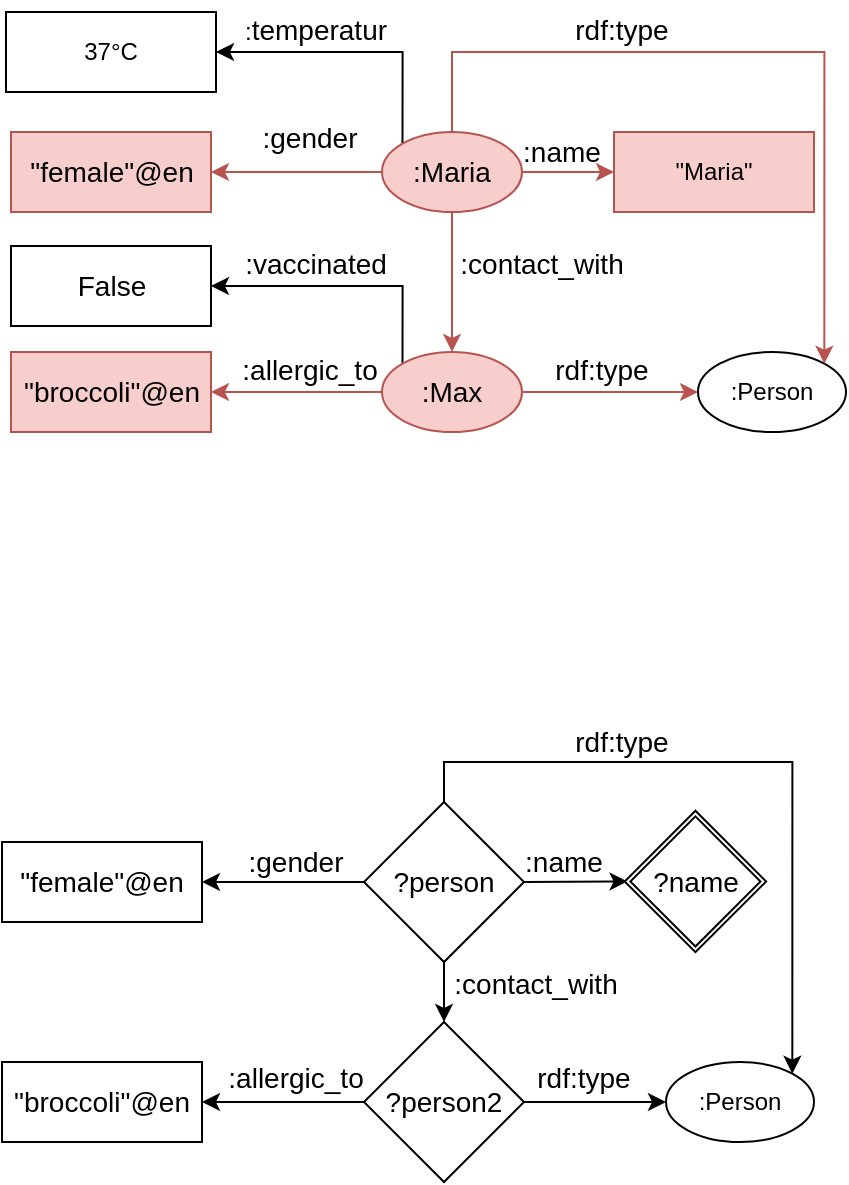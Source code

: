 <mxfile version="15.7.0" type="device"><diagram id="WofPgWxTsmhxYgGCZdcP" name="Page-1"><mxGraphModel dx="2062" dy="1180" grid="1" gridSize="10" guides="1" tooltips="1" connect="1" arrows="1" fold="1" page="1" pageScale="1" pageWidth="1169" pageHeight="1654" math="0" shadow="0"><root><mxCell id="0"/><mxCell id="1" parent="0"/><mxCell id="8y_EHj8ZCTKjYiQPOv2w-4" style="edgeStyle=orthogonalEdgeStyle;rounded=0;orthogonalLoop=1;jettySize=auto;html=1;entryX=1;entryY=0.5;entryDx=0;entryDy=0;exitX=0;exitY=0.5;exitDx=0;exitDy=0;fillColor=#f8cecc;strokeColor=#b85450;" parent="1" source="8y_EHj8ZCTKjYiQPOv2w-9" target="GPnqfyxhIQNDxbi-hz9t-29" edge="1"><mxGeometry relative="1" as="geometry"><mxPoint x="225" y="286" as="targetPoint"/><mxPoint x="290" y="286" as="sourcePoint"/></mxGeometry></mxCell><mxCell id="8y_EHj8ZCTKjYiQPOv2w-5" style="edgeStyle=orthogonalEdgeStyle;rounded=0;orthogonalLoop=1;jettySize=auto;html=1;exitX=0.5;exitY=0;exitDx=0;exitDy=0;entryX=0.5;entryY=1;entryDx=0;entryDy=0;endArrow=none;endFill=0;startArrow=classic;startFill=1;fillColor=#f8cecc;strokeColor=#b85450;" parent="1" source="8y_EHj8ZCTKjYiQPOv2w-9" target="8y_EHj8ZCTKjYiQPOv2w-32" edge="1"><mxGeometry relative="1" as="geometry"><mxPoint x="421" y="8" as="targetPoint"/></mxGeometry></mxCell><mxCell id="8y_EHj8ZCTKjYiQPOv2w-6" style="edgeStyle=orthogonalEdgeStyle;rounded=0;orthogonalLoop=1;jettySize=auto;html=1;exitX=0;exitY=0.5;exitDx=0;exitDy=0;entryX=1;entryY=0.5;entryDx=0;entryDy=0;fillColor=#f8cecc;strokeColor=#b85450;" parent="1" source="8y_EHj8ZCTKjYiQPOv2w-32" target="8y_EHj8ZCTKjYiQPOv2w-20" edge="1"><mxGeometry relative="1" as="geometry"><mxPoint x="360" y="-72" as="targetPoint"/></mxGeometry></mxCell><mxCell id="8y_EHj8ZCTKjYiQPOv2w-7" style="edgeStyle=orthogonalEdgeStyle;rounded=0;orthogonalLoop=1;jettySize=auto;html=1;exitX=1;exitY=0.5;exitDx=0;exitDy=0;entryX=0;entryY=0.5;entryDx=0;entryDy=0;fillColor=#f8cecc;strokeColor=#b85450;" parent="1" source="8y_EHj8ZCTKjYiQPOv2w-9" target="8y_EHj8ZCTKjYiQPOv2w-23" edge="1"><mxGeometry relative="1" as="geometry"><mxPoint x="385" y="108" as="targetPoint"/></mxGeometry></mxCell><mxCell id="8y_EHj8ZCTKjYiQPOv2w-50" style="edgeStyle=orthogonalEdgeStyle;rounded=0;orthogonalLoop=1;jettySize=auto;html=1;exitX=0;exitY=0;exitDx=0;exitDy=0;entryX=1;entryY=0.5;entryDx=0;entryDy=0;" parent="1" source="8y_EHj8ZCTKjYiQPOv2w-9" target="8y_EHj8ZCTKjYiQPOv2w-25" edge="1"><mxGeometry relative="1" as="geometry"><Array as="points"><mxPoint x="300" y="223"/></Array></mxGeometry></mxCell><mxCell id="8y_EHj8ZCTKjYiQPOv2w-9" value="&lt;font style=&quot;font-size: 14px&quot;&gt;:Max&lt;/font&gt;" style="ellipse;whiteSpace=wrap;html=1;fillColor=#f8cecc;strokeColor=#b85450;" parent="1" vertex="1"><mxGeometry x="290" y="256" width="70" height="40" as="geometry"/></mxCell><mxCell id="8y_EHj8ZCTKjYiQPOv2w-18" value="&lt;font style=&quot;font-size: 14px&quot;&gt;:allergic_to&lt;/font&gt;" style="text;html=1;strokeColor=none;fillColor=none;align=center;verticalAlign=middle;whiteSpace=wrap;rounded=0;" parent="1" vertex="1"><mxGeometry x="224" y="250" width="60" height="30" as="geometry"/></mxCell><mxCell id="8y_EHj8ZCTKjYiQPOv2w-20" value="&lt;font style=&quot;font-size: 14px&quot;&gt;&quot;female&quot;@en&lt;/font&gt;" style="rounded=0;whiteSpace=wrap;html=1;fillColor=#f8cecc;strokeColor=#b85450;" parent="1" vertex="1"><mxGeometry x="104.5" y="146" width="100" height="40" as="geometry"/></mxCell><mxCell id="8y_EHj8ZCTKjYiQPOv2w-21" value="&lt;font style=&quot;font-size: 14px&quot;&gt;:gender&lt;/font&gt;" style="text;html=1;strokeColor=none;fillColor=none;align=center;verticalAlign=middle;whiteSpace=wrap;rounded=0;" parent="1" vertex="1"><mxGeometry x="224" y="134" width="60" height="30" as="geometry"/></mxCell><mxCell id="8y_EHj8ZCTKjYiQPOv2w-22" value="&lt;font style=&quot;font-size: 14px&quot;&gt;rdf:type&lt;/font&gt;" style="text;html=1;strokeColor=none;fillColor=none;align=center;verticalAlign=middle;whiteSpace=wrap;rounded=0;" parent="1" vertex="1"><mxGeometry x="370" y="250" width="60" height="30" as="geometry"/></mxCell><mxCell id="8y_EHj8ZCTKjYiQPOv2w-23" value=":Person" style="ellipse;whiteSpace=wrap;html=1;" parent="1" vertex="1"><mxGeometry x="448" y="256" width="74" height="40" as="geometry"/></mxCell><mxCell id="8y_EHj8ZCTKjYiQPOv2w-24" value=":&lt;font style=&quot;font-size: 14px&quot;&gt;temperatur&lt;/font&gt;" style="text;html=1;strokeColor=none;fillColor=none;align=center;verticalAlign=middle;whiteSpace=wrap;rounded=0;" parent="1" vertex="1"><mxGeometry x="227" y="80" width="60" height="30" as="geometry"/></mxCell><mxCell id="8y_EHj8ZCTKjYiQPOv2w-25" value="&lt;font style=&quot;font-size: 14px&quot;&gt;False&lt;/font&gt;" style="rounded=0;whiteSpace=wrap;html=1;" parent="1" vertex="1"><mxGeometry x="104.5" y="203" width="100" height="40" as="geometry"/></mxCell><mxCell id="8y_EHj8ZCTKjYiQPOv2w-31" style="edgeStyle=orthogonalEdgeStyle;rounded=0;orthogonalLoop=1;jettySize=auto;html=1;exitX=0.5;exitY=0;exitDx=0;exitDy=0;entryX=1;entryY=0;entryDx=0;entryDy=0;fillColor=#f8cecc;strokeColor=#b85450;" parent="1" source="8y_EHj8ZCTKjYiQPOv2w-32" target="8y_EHj8ZCTKjYiQPOv2w-23" edge="1"><mxGeometry relative="1" as="geometry"><mxPoint x="832" y="107.9" as="targetPoint"/><Array as="points"><mxPoint x="325" y="106"/><mxPoint x="511" y="106"/></Array></mxGeometry></mxCell><mxCell id="8y_EHj8ZCTKjYiQPOv2w-52" style="edgeStyle=orthogonalEdgeStyle;rounded=0;orthogonalLoop=1;jettySize=auto;html=1;exitX=0;exitY=0;exitDx=0;exitDy=0;entryX=1;entryY=0.5;entryDx=0;entryDy=0;" parent="1" source="8y_EHj8ZCTKjYiQPOv2w-32" target="8y_EHj8ZCTKjYiQPOv2w-37" edge="1"><mxGeometry relative="1" as="geometry"><Array as="points"><mxPoint x="301" y="106"/></Array></mxGeometry></mxCell><mxCell id="GPnqfyxhIQNDxbi-hz9t-35" style="edgeStyle=orthogonalEdgeStyle;rounded=0;orthogonalLoop=1;jettySize=auto;html=1;exitX=1;exitY=0.5;exitDx=0;exitDy=0;entryX=0;entryY=0.5;entryDx=0;entryDy=0;fontSize=14;startArrow=none;startFill=0;endArrow=classic;endFill=1;fillColor=#f8cecc;strokeColor=#b85450;" edge="1" parent="1" source="8y_EHj8ZCTKjYiQPOv2w-32" target="GPnqfyxhIQNDxbi-hz9t-34"><mxGeometry relative="1" as="geometry"/></mxCell><mxCell id="8y_EHj8ZCTKjYiQPOv2w-32" value="&lt;font style=&quot;font-size: 14px&quot;&gt;:Maria&lt;/font&gt;" style="ellipse;whiteSpace=wrap;html=1;fillColor=#f8cecc;strokeColor=#b85450;" parent="1" vertex="1"><mxGeometry x="290" y="146" width="70" height="40" as="geometry"/></mxCell><mxCell id="8y_EHj8ZCTKjYiQPOv2w-37" value="37°C" style="rounded=0;whiteSpace=wrap;html=1;" parent="1" vertex="1"><mxGeometry x="102" y="86.0" width="105" height="40" as="geometry"/></mxCell><mxCell id="8y_EHj8ZCTKjYiQPOv2w-42" value="&lt;font style=&quot;font-size: 14px&quot;&gt;:name&lt;/font&gt;" style="text;html=1;strokeColor=none;fillColor=none;align=center;verticalAlign=middle;whiteSpace=wrap;rounded=0;" parent="1" vertex="1"><mxGeometry x="350" y="141" width="60" height="30" as="geometry"/></mxCell><mxCell id="8y_EHj8ZCTKjYiQPOv2w-43" value="&lt;font style=&quot;font-size: 14px&quot;&gt;rdf:type&lt;/font&gt;" style="text;html=1;strokeColor=none;fillColor=none;align=center;verticalAlign=middle;whiteSpace=wrap;rounded=0;" parent="1" vertex="1"><mxGeometry x="361" y="604" width="60" height="30" as="geometry"/></mxCell><mxCell id="8y_EHj8ZCTKjYiQPOv2w-46" value="&lt;font style=&quot;font-size: 14px&quot;&gt;:vaccinated&lt;/font&gt;" style="text;html=1;strokeColor=none;fillColor=none;align=center;verticalAlign=middle;whiteSpace=wrap;rounded=0;" parent="1" vertex="1"><mxGeometry x="227" y="197" width="60" height="30" as="geometry"/></mxCell><mxCell id="GPnqfyxhIQNDxbi-hz9t-11" style="edgeStyle=orthogonalEdgeStyle;rounded=0;orthogonalLoop=1;jettySize=auto;html=1;exitX=0;exitY=0.5;exitDx=0;exitDy=0;entryX=1;entryY=0.5;entryDx=0;entryDy=0;" edge="1" parent="1" source="GPnqfyxhIQNDxbi-hz9t-4" target="GPnqfyxhIQNDxbi-hz9t-9"><mxGeometry relative="1" as="geometry"/></mxCell><mxCell id="GPnqfyxhIQNDxbi-hz9t-22" style="edgeStyle=orthogonalEdgeStyle;rounded=0;orthogonalLoop=1;jettySize=auto;html=1;exitX=0.5;exitY=1;exitDx=0;exitDy=0;entryX=0.5;entryY=0;entryDx=0;entryDy=0;fontSize=14;" edge="1" parent="1" source="GPnqfyxhIQNDxbi-hz9t-4" target="GPnqfyxhIQNDxbi-hz9t-16"><mxGeometry relative="1" as="geometry"/></mxCell><mxCell id="GPnqfyxhIQNDxbi-hz9t-26" style="edgeStyle=orthogonalEdgeStyle;rounded=0;orthogonalLoop=1;jettySize=auto;html=1;exitX=0.5;exitY=0;exitDx=0;exitDy=0;entryX=1;entryY=0;entryDx=0;entryDy=0;fontSize=14;" edge="1" parent="1" source="GPnqfyxhIQNDxbi-hz9t-4" target="GPnqfyxhIQNDxbi-hz9t-38"><mxGeometry relative="1" as="geometry"><mxPoint x="500.355" y="609.787" as="targetPoint"/></mxGeometry></mxCell><mxCell id="GPnqfyxhIQNDxbi-hz9t-4" value="&lt;font style=&quot;font-size: 14px&quot;&gt;?person&lt;/font&gt;" style="rhombus;whiteSpace=wrap;html=1;" vertex="1" parent="1"><mxGeometry x="281" y="481" width="80" height="80" as="geometry"/></mxCell><mxCell id="GPnqfyxhIQNDxbi-hz9t-5" value="" style="endArrow=classic;html=1;rounded=0;exitX=1;exitY=0.5;exitDx=0;exitDy=0;entryX=0;entryY=0.5;entryDx=0;entryDy=0;" edge="1" parent="1" source="GPnqfyxhIQNDxbi-hz9t-4" target="GPnqfyxhIQNDxbi-hz9t-14"><mxGeometry width="50" height="50" relative="1" as="geometry"><mxPoint x="660" y="521" as="sourcePoint"/><mxPoint x="320" y="446" as="targetPoint"/></mxGeometry></mxCell><mxCell id="GPnqfyxhIQNDxbi-hz9t-6" value="&lt;font style=&quot;font-size: 14px&quot;&gt;:name&lt;/font&gt;" style="text;html=1;strokeColor=none;fillColor=none;align=center;verticalAlign=middle;whiteSpace=wrap;rounded=0;" vertex="1" parent="1"><mxGeometry x="351" y="496" width="60" height="30" as="geometry"/></mxCell><mxCell id="GPnqfyxhIQNDxbi-hz9t-9" value="&lt;font style=&quot;font-size: 14px&quot;&gt;&quot;female&quot;@en&lt;/font&gt;" style="rounded=0;whiteSpace=wrap;html=1;" vertex="1" parent="1"><mxGeometry x="100" y="501" width="100" height="40" as="geometry"/></mxCell><mxCell id="GPnqfyxhIQNDxbi-hz9t-10" value="&lt;font style=&quot;font-size: 14px&quot;&gt;:gender&lt;/font&gt;" style="text;html=1;strokeColor=none;fillColor=none;align=center;verticalAlign=middle;whiteSpace=wrap;rounded=0;" vertex="1" parent="1"><mxGeometry x="217" y="496" width="60" height="30" as="geometry"/></mxCell><mxCell id="GPnqfyxhIQNDxbi-hz9t-12" value="&lt;font style=&quot;font-size: 14px&quot;&gt;:contact_with&lt;/font&gt;" style="text;html=1;strokeColor=none;fillColor=none;align=center;verticalAlign=middle;whiteSpace=wrap;rounded=0;" vertex="1" parent="1"><mxGeometry x="337" y="557" width="60" height="30" as="geometry"/></mxCell><mxCell id="GPnqfyxhIQNDxbi-hz9t-15" value="" style="group" vertex="1" connectable="0" parent="1"><mxGeometry x="410" y="484" width="80" height="80" as="geometry"/></mxCell><mxCell id="GPnqfyxhIQNDxbi-hz9t-13" value="" style="shape=ext;double=1;whiteSpace=wrap;html=1;aspect=fixed;fontSize=14;rotation=45;" vertex="1" parent="GPnqfyxhIQNDxbi-hz9t-15"><mxGeometry x="11.716" y="11.716" width="50" height="50" as="geometry"/></mxCell><mxCell id="GPnqfyxhIQNDxbi-hz9t-14" value="?name" style="text;html=1;strokeColor=none;fillColor=none;align=center;verticalAlign=middle;whiteSpace=wrap;rounded=0;fontSize=14;" vertex="1" parent="GPnqfyxhIQNDxbi-hz9t-15"><mxGeometry x="2.775" y="19.749" width="67.882" height="33.941" as="geometry"/></mxCell><mxCell id="GPnqfyxhIQNDxbi-hz9t-21" style="edgeStyle=orthogonalEdgeStyle;rounded=0;orthogonalLoop=1;jettySize=auto;html=1;exitX=0;exitY=0.5;exitDx=0;exitDy=0;entryX=1;entryY=0.5;entryDx=0;entryDy=0;fontSize=14;" edge="1" parent="1" source="GPnqfyxhIQNDxbi-hz9t-16" target="GPnqfyxhIQNDxbi-hz9t-20"><mxGeometry relative="1" as="geometry"/></mxCell><mxCell id="GPnqfyxhIQNDxbi-hz9t-25" style="edgeStyle=orthogonalEdgeStyle;rounded=0;orthogonalLoop=1;jettySize=auto;html=1;exitX=1;exitY=0.5;exitDx=0;exitDy=0;entryX=0;entryY=0.5;entryDx=0;entryDy=0;fontSize=14;" edge="1" parent="1" source="GPnqfyxhIQNDxbi-hz9t-16" target="GPnqfyxhIQNDxbi-hz9t-38"><mxGeometry relative="1" as="geometry"><mxPoint x="415" y="631" as="targetPoint"/></mxGeometry></mxCell><mxCell id="GPnqfyxhIQNDxbi-hz9t-16" value="&lt;font style=&quot;font-size: 14px&quot;&gt;?person2&lt;/font&gt;" style="rhombus;whiteSpace=wrap;html=1;" vertex="1" parent="1"><mxGeometry x="281" y="591" width="80" height="80" as="geometry"/></mxCell><mxCell id="GPnqfyxhIQNDxbi-hz9t-19" value="&lt;font style=&quot;font-size: 14px&quot;&gt;:allergic_to&lt;/font&gt;" style="text;html=1;strokeColor=none;fillColor=none;align=center;verticalAlign=middle;whiteSpace=wrap;rounded=0;" vertex="1" parent="1"><mxGeometry x="217" y="604" width="60" height="30" as="geometry"/></mxCell><mxCell id="GPnqfyxhIQNDxbi-hz9t-20" value="&lt;font style=&quot;font-size: 14px&quot;&gt;&quot;broccoli&quot;@en&lt;/font&gt;" style="rounded=0;whiteSpace=wrap;html=1;" vertex="1" parent="1"><mxGeometry x="100" y="611" width="100" height="40" as="geometry"/></mxCell><mxCell id="GPnqfyxhIQNDxbi-hz9t-27" value="&lt;font style=&quot;font-size: 14px&quot;&gt;rdf:type&lt;/font&gt;" style="text;html=1;strokeColor=none;fillColor=none;align=center;verticalAlign=middle;whiteSpace=wrap;rounded=0;" vertex="1" parent="1"><mxGeometry x="380" y="436" width="60" height="30" as="geometry"/></mxCell><mxCell id="GPnqfyxhIQNDxbi-hz9t-29" value="&lt;font style=&quot;font-size: 14px&quot;&gt;&quot;broccoli&quot;@en&lt;/font&gt;" style="rounded=0;whiteSpace=wrap;html=1;fillColor=#f8cecc;strokeColor=#b85450;" vertex="1" parent="1"><mxGeometry x="104.5" y="256" width="100" height="40" as="geometry"/></mxCell><mxCell id="GPnqfyxhIQNDxbi-hz9t-31" value="&lt;font style=&quot;font-size: 14px&quot;&gt;rdf:type&lt;/font&gt;" style="text;html=1;strokeColor=none;fillColor=none;align=center;verticalAlign=middle;whiteSpace=wrap;rounded=0;" vertex="1" parent="1"><mxGeometry x="380" y="80" width="60" height="30" as="geometry"/></mxCell><mxCell id="GPnqfyxhIQNDxbi-hz9t-34" value="&quot;Maria&quot;" style="rounded=0;whiteSpace=wrap;html=1;fillColor=#f8cecc;strokeColor=#b85450;" vertex="1" parent="1"><mxGeometry x="406" y="146" width="100" height="40" as="geometry"/></mxCell><mxCell id="GPnqfyxhIQNDxbi-hz9t-36" value="&lt;font style=&quot;font-size: 14px&quot;&gt;:contact_with&lt;/font&gt;" style="text;html=1;strokeColor=none;fillColor=none;align=center;verticalAlign=middle;whiteSpace=wrap;rounded=0;" vertex="1" parent="1"><mxGeometry x="340" y="197" width="60" height="30" as="geometry"/></mxCell><mxCell id="GPnqfyxhIQNDxbi-hz9t-38" value=":Person" style="ellipse;whiteSpace=wrap;html=1;" vertex="1" parent="1"><mxGeometry x="432" y="611" width="74" height="40" as="geometry"/></mxCell></root></mxGraphModel></diagram></mxfile>